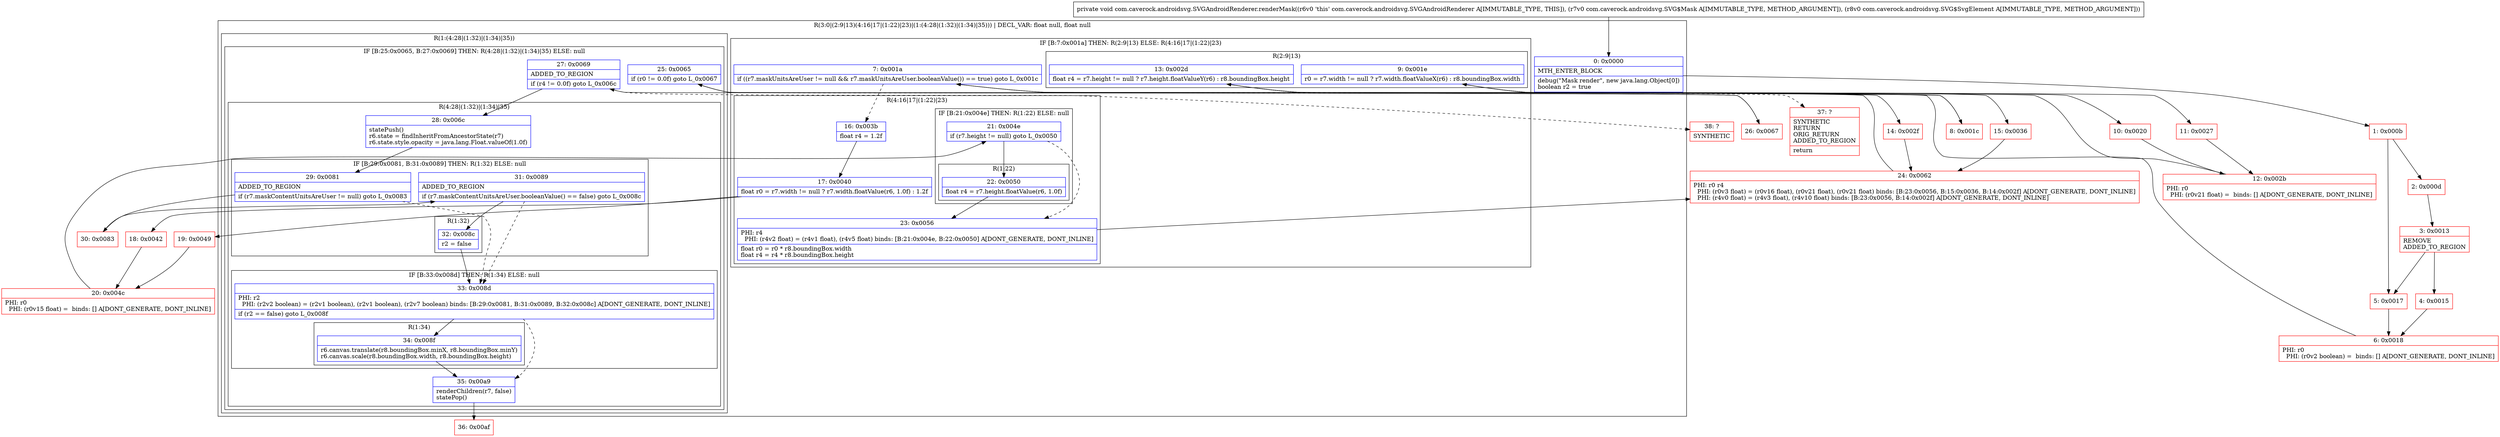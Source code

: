 digraph "CFG forcom.caverock.androidsvg.SVGAndroidRenderer.renderMask(Lcom\/caverock\/androidsvg\/SVG$Mask;Lcom\/caverock\/androidsvg\/SVG$SvgElement;)V" {
subgraph cluster_Region_229411337 {
label = "R(3:0|(2:9|13)(4:16|17|(1:22)|23)|(1:(4:28|(1:32)|(1:34)|35))) | DECL_VAR: float null, float null\l";
node [shape=record,color=blue];
Node_0 [shape=record,label="{0\:\ 0x0000|MTH_ENTER_BLOCK\l|debug(\"Mask render\", new java.lang.Object[0])\lboolean r2 = true\l}"];
subgraph cluster_IfRegion_1320857910 {
label = "IF [B:7:0x001a] THEN: R(2:9|13) ELSE: R(4:16|17|(1:22)|23)";
node [shape=record,color=blue];
Node_7 [shape=record,label="{7\:\ 0x001a|if ((r7.maskUnitsAreUser != null && r7.maskUnitsAreUser.booleanValue()) == true) goto L_0x001c\l}"];
subgraph cluster_Region_409380004 {
label = "R(2:9|13)";
node [shape=record,color=blue];
Node_9 [shape=record,label="{9\:\ 0x001e|r0 = r7.width != null ? r7.width.floatValueX(r6) : r8.boundingBox.width\l}"];
Node_13 [shape=record,label="{13\:\ 0x002d|float r4 = r7.height != null ? r7.height.floatValueY(r6) : r8.boundingBox.height\l}"];
}
subgraph cluster_Region_1903400001 {
label = "R(4:16|17|(1:22)|23)";
node [shape=record,color=blue];
Node_16 [shape=record,label="{16\:\ 0x003b|float r4 = 1.2f\l}"];
Node_17 [shape=record,label="{17\:\ 0x0040|float r0 = r7.width != null ? r7.width.floatValue(r6, 1.0f) : 1.2f\l}"];
subgraph cluster_IfRegion_771757170 {
label = "IF [B:21:0x004e] THEN: R(1:22) ELSE: null";
node [shape=record,color=blue];
Node_21 [shape=record,label="{21\:\ 0x004e|if (r7.height != null) goto L_0x0050\l}"];
subgraph cluster_Region_1925176621 {
label = "R(1:22)";
node [shape=record,color=blue];
Node_22 [shape=record,label="{22\:\ 0x0050|float r4 = r7.height.floatValue(r6, 1.0f)\l}"];
}
}
Node_23 [shape=record,label="{23\:\ 0x0056|PHI: r4 \l  PHI: (r4v2 float) = (r4v1 float), (r4v5 float) binds: [B:21:0x004e, B:22:0x0050] A[DONT_GENERATE, DONT_INLINE]\l|float r0 = r0 * r8.boundingBox.width\lfloat r4 = r4 * r8.boundingBox.height\l}"];
}
}
subgraph cluster_Region_1148938869 {
label = "R(1:(4:28|(1:32)|(1:34)|35))";
node [shape=record,color=blue];
subgraph cluster_IfRegion_961661183 {
label = "IF [B:25:0x0065, B:27:0x0069] THEN: R(4:28|(1:32)|(1:34)|35) ELSE: null";
node [shape=record,color=blue];
Node_25 [shape=record,label="{25\:\ 0x0065|if (r0 != 0.0f) goto L_0x0067\l}"];
Node_27 [shape=record,label="{27\:\ 0x0069|ADDED_TO_REGION\l|if (r4 != 0.0f) goto L_0x006c\l}"];
subgraph cluster_Region_586804706 {
label = "R(4:28|(1:32)|(1:34)|35)";
node [shape=record,color=blue];
Node_28 [shape=record,label="{28\:\ 0x006c|statePush()\lr6.state = findInheritFromAncestorState(r7)\lr6.state.style.opacity = java.lang.Float.valueOf(1.0f)\l}"];
subgraph cluster_IfRegion_208981579 {
label = "IF [B:29:0x0081, B:31:0x0089] THEN: R(1:32) ELSE: null";
node [shape=record,color=blue];
Node_29 [shape=record,label="{29\:\ 0x0081|ADDED_TO_REGION\l|if (r7.maskContentUnitsAreUser != null) goto L_0x0083\l}"];
Node_31 [shape=record,label="{31\:\ 0x0089|ADDED_TO_REGION\l|if (r7.maskContentUnitsAreUser.booleanValue() == false) goto L_0x008c\l}"];
subgraph cluster_Region_134068700 {
label = "R(1:32)";
node [shape=record,color=blue];
Node_32 [shape=record,label="{32\:\ 0x008c|r2 = false\l}"];
}
}
subgraph cluster_IfRegion_1190261041 {
label = "IF [B:33:0x008d] THEN: R(1:34) ELSE: null";
node [shape=record,color=blue];
Node_33 [shape=record,label="{33\:\ 0x008d|PHI: r2 \l  PHI: (r2v2 boolean) = (r2v1 boolean), (r2v1 boolean), (r2v7 boolean) binds: [B:29:0x0081, B:31:0x0089, B:32:0x008c] A[DONT_GENERATE, DONT_INLINE]\l|if (r2 == false) goto L_0x008f\l}"];
subgraph cluster_Region_323167602 {
label = "R(1:34)";
node [shape=record,color=blue];
Node_34 [shape=record,label="{34\:\ 0x008f|r6.canvas.translate(r8.boundingBox.minX, r8.boundingBox.minY)\lr6.canvas.scale(r8.boundingBox.width, r8.boundingBox.height)\l}"];
}
}
Node_35 [shape=record,label="{35\:\ 0x00a9|renderChildren(r7, false)\lstatePop()\l}"];
}
}
}
}
Node_1 [shape=record,color=red,label="{1\:\ 0x000b}"];
Node_2 [shape=record,color=red,label="{2\:\ 0x000d}"];
Node_3 [shape=record,color=red,label="{3\:\ 0x0013|REMOVE\lADDED_TO_REGION\l}"];
Node_4 [shape=record,color=red,label="{4\:\ 0x0015}"];
Node_5 [shape=record,color=red,label="{5\:\ 0x0017}"];
Node_6 [shape=record,color=red,label="{6\:\ 0x0018|PHI: r0 \l  PHI: (r0v2 boolean) =  binds: [] A[DONT_GENERATE, DONT_INLINE]\l}"];
Node_8 [shape=record,color=red,label="{8\:\ 0x001c}"];
Node_10 [shape=record,color=red,label="{10\:\ 0x0020}"];
Node_11 [shape=record,color=red,label="{11\:\ 0x0027}"];
Node_12 [shape=record,color=red,label="{12\:\ 0x002b|PHI: r0 \l  PHI: (r0v21 float) =  binds: [] A[DONT_GENERATE, DONT_INLINE]\l}"];
Node_14 [shape=record,color=red,label="{14\:\ 0x002f}"];
Node_15 [shape=record,color=red,label="{15\:\ 0x0036}"];
Node_18 [shape=record,color=red,label="{18\:\ 0x0042}"];
Node_19 [shape=record,color=red,label="{19\:\ 0x0049}"];
Node_20 [shape=record,color=red,label="{20\:\ 0x004c|PHI: r0 \l  PHI: (r0v15 float) =  binds: [] A[DONT_GENERATE, DONT_INLINE]\l}"];
Node_24 [shape=record,color=red,label="{24\:\ 0x0062|PHI: r0 r4 \l  PHI: (r0v3 float) = (r0v16 float), (r0v21 float), (r0v21 float) binds: [B:23:0x0056, B:15:0x0036, B:14:0x002f] A[DONT_GENERATE, DONT_INLINE]\l  PHI: (r4v0 float) = (r4v3 float), (r4v10 float) binds: [B:23:0x0056, B:14:0x002f] A[DONT_GENERATE, DONT_INLINE]\l}"];
Node_26 [shape=record,color=red,label="{26\:\ 0x0067}"];
Node_30 [shape=record,color=red,label="{30\:\ 0x0083}"];
Node_36 [shape=record,color=red,label="{36\:\ 0x00af}"];
Node_37 [shape=record,color=red,label="{37\:\ ?|SYNTHETIC\lRETURN\lORIG_RETURN\lADDED_TO_REGION\l|return\l}"];
Node_38 [shape=record,color=red,label="{38\:\ ?|SYNTHETIC\l}"];
MethodNode[shape=record,label="{private void com.caverock.androidsvg.SVGAndroidRenderer.renderMask((r6v0 'this' com.caverock.androidsvg.SVGAndroidRenderer A[IMMUTABLE_TYPE, THIS]), (r7v0 com.caverock.androidsvg.SVG$Mask A[IMMUTABLE_TYPE, METHOD_ARGUMENT]), (r8v0 com.caverock.androidsvg.SVG$SvgElement A[IMMUTABLE_TYPE, METHOD_ARGUMENT])) }"];
MethodNode -> Node_0;
Node_0 -> Node_1;
Node_7 -> Node_8;
Node_7 -> Node_16[style=dashed];
Node_9 -> Node_10;
Node_9 -> Node_11;
Node_13 -> Node_14;
Node_13 -> Node_15;
Node_16 -> Node_17;
Node_17 -> Node_18;
Node_17 -> Node_19;
Node_21 -> Node_22;
Node_21 -> Node_23[style=dashed];
Node_22 -> Node_23;
Node_23 -> Node_24;
Node_25 -> Node_26;
Node_25 -> Node_37[style=dashed];
Node_27 -> Node_28;
Node_27 -> Node_38[style=dashed];
Node_28 -> Node_29;
Node_29 -> Node_30;
Node_29 -> Node_33[style=dashed];
Node_31 -> Node_32;
Node_31 -> Node_33[style=dashed];
Node_32 -> Node_33;
Node_33 -> Node_34;
Node_33 -> Node_35[style=dashed];
Node_34 -> Node_35;
Node_35 -> Node_36;
Node_1 -> Node_2;
Node_1 -> Node_5;
Node_2 -> Node_3;
Node_3 -> Node_4;
Node_3 -> Node_5;
Node_4 -> Node_6;
Node_5 -> Node_6;
Node_6 -> Node_7;
Node_8 -> Node_9;
Node_10 -> Node_12;
Node_11 -> Node_12;
Node_12 -> Node_13;
Node_14 -> Node_24;
Node_15 -> Node_24;
Node_18 -> Node_20;
Node_19 -> Node_20;
Node_20 -> Node_21;
Node_24 -> Node_25;
Node_26 -> Node_27;
Node_30 -> Node_31;
}

